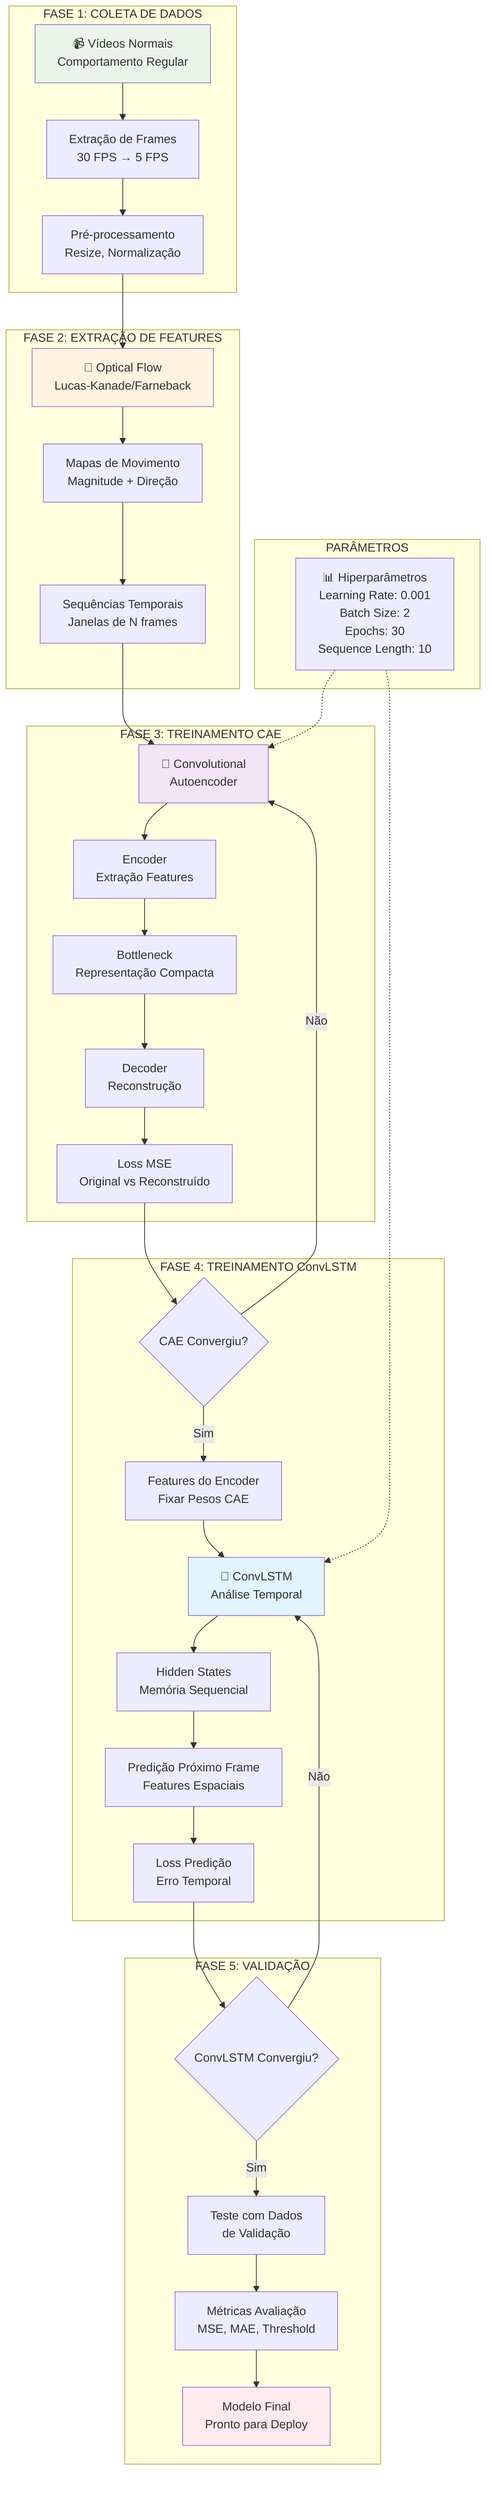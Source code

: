 %% Diagrama 3: Pipeline de Treinamento
flowchart TD
    subgraph "FASE 1: COLETA DE DADOS"
        A[📹 Vídeos Normais<br/>Comportamento Regular] --> B[Extração de Frames<br/>30 FPS → 5 FPS]
        B --> C[Pré-processamento<br/>Resize, Normalização]
    end
    
    subgraph "FASE 2: EXTRAÇÃO DE FEATURES"
        C --> D[🔄 Optical Flow<br/>Lucas-Kanade/Farneback]
        D --> E[Mapas de Movimento<br/>Magnitude + Direção]
        E --> F[Sequências Temporais<br/>Janelas de N frames]
    end
    
    subgraph "FASE 3: TREINAMENTO CAE"
        F --> G[🧠 Convolutional<br/>Autoencoder]
        G --> H[Encoder<br/>Extração Features]
        H --> I[Bottleneck<br/>Representação Compacta]
        I --> J[Decoder<br/>Reconstrução]
        J --> K[Loss MSE<br/>Original vs Reconstruído]
    end
    
    subgraph "FASE 4: TREINAMENTO ConvLSTM"
        K --> L{CAE Convergiu?}
        L -->|Não| G
        L -->|Sim| M[Features do Encoder<br/>Fixar Pesos CAE]
        M --> N[🔄 ConvLSTM<br/>Análise Temporal]
        N --> O[Hidden States<br/>Memória Sequencial]
        O --> P[Predição Próximo Frame<br/>Features Espaciais]
        P --> Q[Loss Predição<br/>Erro Temporal]
    end
    
    subgraph "FASE 5: VALIDAÇÃO"
        Q --> R{ConvLSTM Convergiu?}
        R -->|Não| N
        R -->|Sim| S[Teste com Dados<br/>de Validação]
        S --> T[Métricas Avaliação<br/>MSE, MAE, Threshold]
        T --> U[Modelo Final<br/>Pronto para Deploy]
    end
    
    subgraph "PARÂMETROS"
        V[📊 Hiperparâmetros<br/>Learning Rate: 0.001<br/>Batch Size: 2<br/>Epochs: 30<br/>Sequence Length: 10]
    end
    
    V -.-> G
    V -.-> N
    
    style A fill:#e8f5e8
    style D fill:#fff3e0
    style G fill:#f3e5f5
    style N fill:#e1f5fe
    style U fill:#ffebee